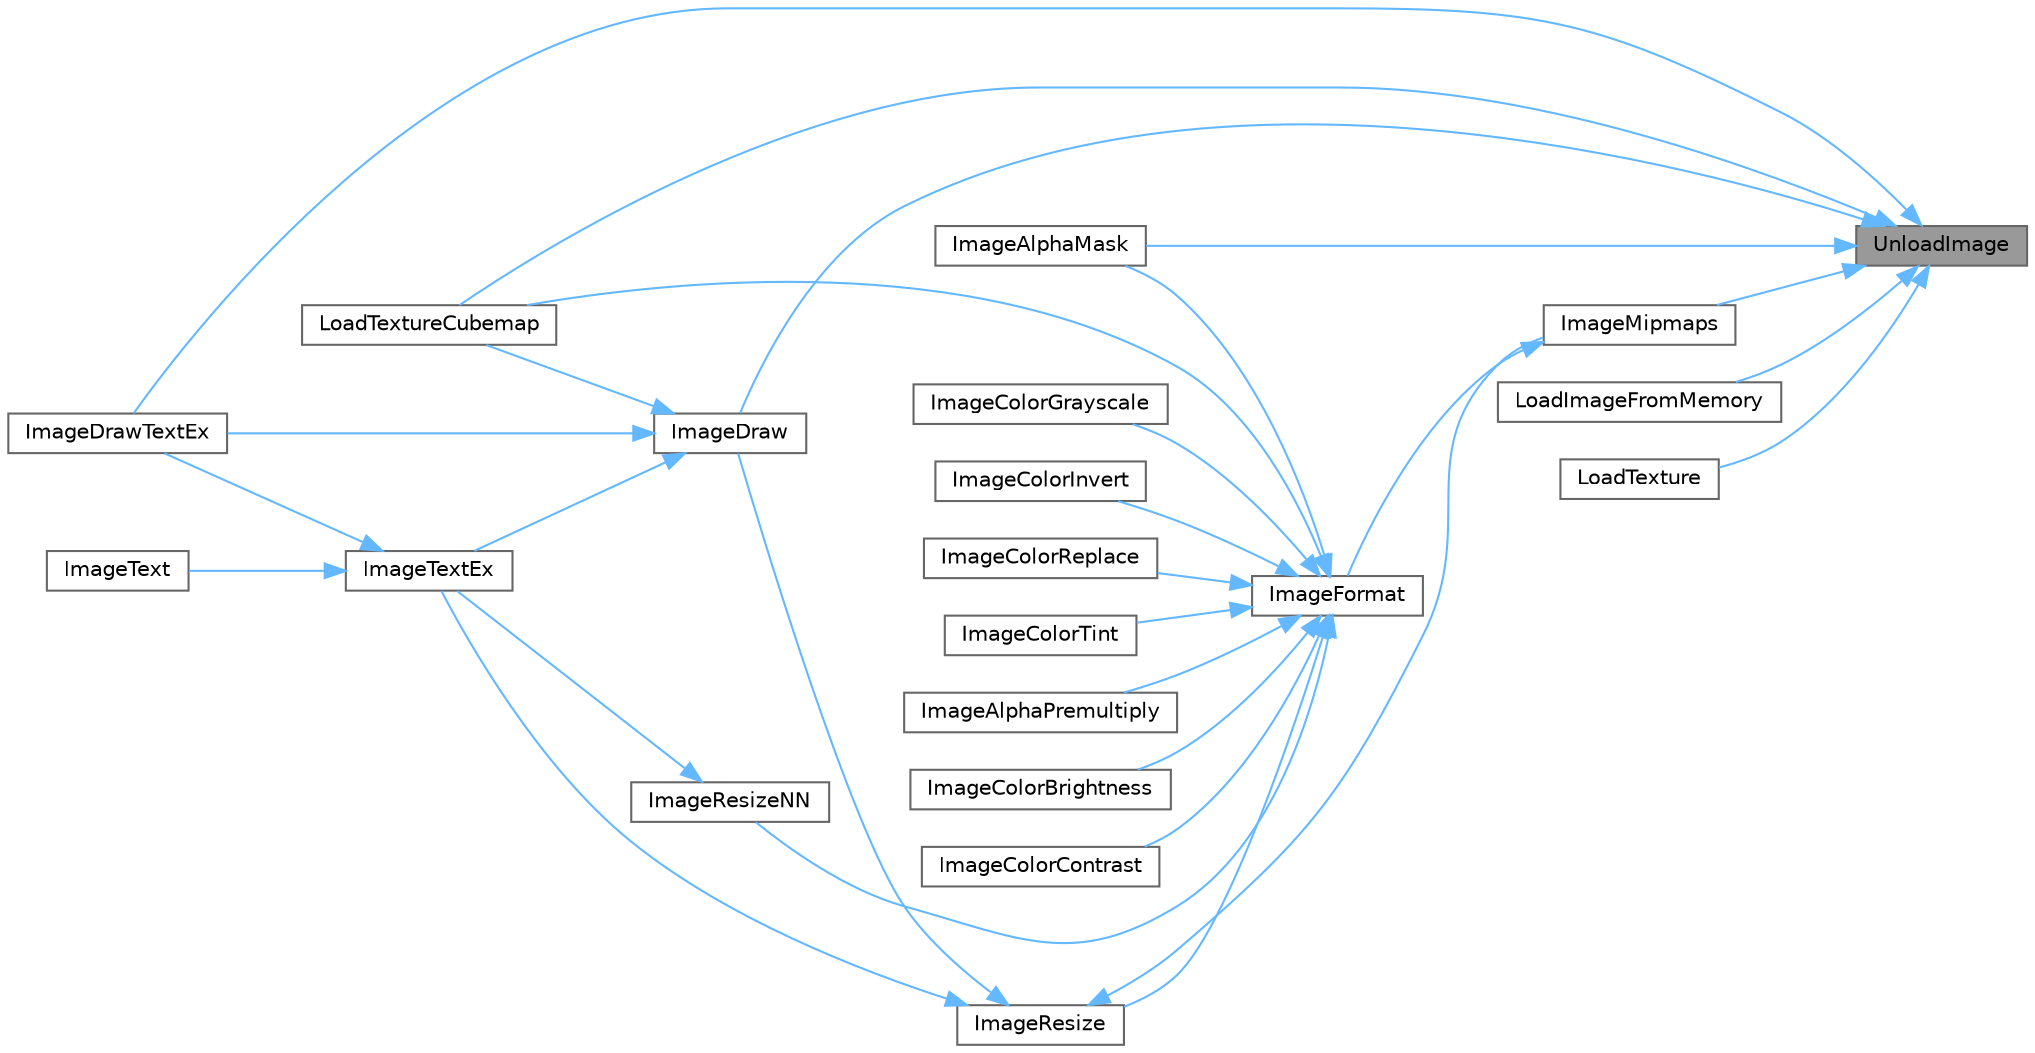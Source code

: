 digraph "UnloadImage"
{
 // LATEX_PDF_SIZE
  bgcolor="transparent";
  edge [fontname=Helvetica,fontsize=10,labelfontname=Helvetica,labelfontsize=10];
  node [fontname=Helvetica,fontsize=10,shape=box,height=0.2,width=0.4];
  rankdir="RL";
  Node1 [id="Node000001",label="UnloadImage",height=0.2,width=0.4,color="gray40", fillcolor="grey60", style="filled", fontcolor="black",tooltip=" "];
  Node1 -> Node2 [id="edge57_Node000001_Node000002",dir="back",color="steelblue1",style="solid",tooltip=" "];
  Node2 [id="Node000002",label="ImageAlphaMask",height=0.2,width=0.4,color="grey40", fillcolor="white", style="filled",URL="$_classes_2lib_2rtextures_8c.html#a8b473e10987b7ed4af34038059786b85",tooltip=" "];
  Node1 -> Node3 [id="edge58_Node000001_Node000003",dir="back",color="steelblue1",style="solid",tooltip=" "];
  Node3 [id="Node000003",label="ImageDraw",height=0.2,width=0.4,color="grey40", fillcolor="white", style="filled",URL="$_classes_2lib_2rtextures_8c.html#ac0388542cc773b0a71b222dca80b09e5",tooltip=" "];
  Node3 -> Node4 [id="edge59_Node000003_Node000004",dir="back",color="steelblue1",style="solid",tooltip=" "];
  Node4 [id="Node000004",label="ImageDrawTextEx",height=0.2,width=0.4,color="grey40", fillcolor="white", style="filled",URL="$_old_2_classes_2lib_2rtextures_8c.html#ada85a7f23a17a93b3f2a460b7ca2be7f",tooltip=" "];
  Node3 -> Node5 [id="edge60_Node000003_Node000005",dir="back",color="steelblue1",style="solid",tooltip=" "];
  Node5 [id="Node000005",label="ImageTextEx",height=0.2,width=0.4,color="grey40", fillcolor="white", style="filled",URL="$_classes_2lib_2rtextures_8c.html#aaa472c3a8288b6056e1b01a1f49a921d",tooltip=" "];
  Node5 -> Node4 [id="edge61_Node000005_Node000004",dir="back",color="steelblue1",style="solid",tooltip=" "];
  Node5 -> Node6 [id="edge62_Node000005_Node000006",dir="back",color="steelblue1",style="solid",tooltip=" "];
  Node6 [id="Node000006",label="ImageText",height=0.2,width=0.4,color="grey40", fillcolor="white", style="filled",URL="$_classes_2lib_2rtextures_8c.html#a0fbcbcad7adc4dfa7ca94aba69a64f67",tooltip=" "];
  Node3 -> Node7 [id="edge63_Node000003_Node000007",dir="back",color="steelblue1",style="solid",tooltip=" "];
  Node7 [id="Node000007",label="LoadTextureCubemap",height=0.2,width=0.4,color="grey40", fillcolor="white", style="filled",URL="$_classes_2lib_2rtextures_8c.html#ae18c61729f24ca6d9e7fc7ef2b79144b",tooltip=" "];
  Node1 -> Node4 [id="edge64_Node000001_Node000004",dir="back",color="steelblue1",style="solid",tooltip=" "];
  Node1 -> Node8 [id="edge65_Node000001_Node000008",dir="back",color="steelblue1",style="solid",tooltip=" "];
  Node8 [id="Node000008",label="ImageMipmaps",height=0.2,width=0.4,color="grey40", fillcolor="white", style="filled",URL="$_classes_2lib_2rtextures_8c.html#a87978fcbd01a52de116c546a857c3c80",tooltip=" "];
  Node8 -> Node9 [id="edge66_Node000008_Node000009",dir="back",color="steelblue1",style="solid",tooltip=" "];
  Node9 [id="Node000009",label="ImageFormat",height=0.2,width=0.4,color="grey40", fillcolor="white", style="filled",URL="$_classes_2lib_2rtextures_8c.html#af1fcaa94648d56c197d773b140c3235f",tooltip=" "];
  Node9 -> Node2 [id="edge67_Node000009_Node000002",dir="back",color="steelblue1",style="solid",tooltip=" "];
  Node9 -> Node10 [id="edge68_Node000009_Node000010",dir="back",color="steelblue1",style="solid",tooltip=" "];
  Node10 [id="Node000010",label="ImageAlphaPremultiply",height=0.2,width=0.4,color="grey40", fillcolor="white", style="filled",URL="$_classes_2lib_2rtextures_8c.html#aecf050cc1cddcaf8c1f28bcb73d50e0a",tooltip=" "];
  Node9 -> Node11 [id="edge69_Node000009_Node000011",dir="back",color="steelblue1",style="solid",tooltip=" "];
  Node11 [id="Node000011",label="ImageColorBrightness",height=0.2,width=0.4,color="grey40", fillcolor="white", style="filled",URL="$_classes_2lib_2rtextures_8c.html#abe62980cc5bc52d98931f3b44b0f2a5e",tooltip=" "];
  Node9 -> Node12 [id="edge70_Node000009_Node000012",dir="back",color="steelblue1",style="solid",tooltip=" "];
  Node12 [id="Node000012",label="ImageColorContrast",height=0.2,width=0.4,color="grey40", fillcolor="white", style="filled",URL="$_classes_2lib_2rtextures_8c.html#ae2e08a89a5fa2d8016379befa3dff1ab",tooltip=" "];
  Node9 -> Node13 [id="edge71_Node000009_Node000013",dir="back",color="steelblue1",style="solid",tooltip=" "];
  Node13 [id="Node000013",label="ImageColorGrayscale",height=0.2,width=0.4,color="grey40", fillcolor="white", style="filled",URL="$_classes_2lib_2rtextures_8c.html#a33a285a34d24b04de3232a4a03718955",tooltip=" "];
  Node9 -> Node14 [id="edge72_Node000009_Node000014",dir="back",color="steelblue1",style="solid",tooltip=" "];
  Node14 [id="Node000014",label="ImageColorInvert",height=0.2,width=0.4,color="grey40", fillcolor="white", style="filled",URL="$_classes_2lib_2rtextures_8c.html#ab1e8f3a278b3b0ef73db4d187923bcff",tooltip=" "];
  Node9 -> Node15 [id="edge73_Node000009_Node000015",dir="back",color="steelblue1",style="solid",tooltip=" "];
  Node15 [id="Node000015",label="ImageColorReplace",height=0.2,width=0.4,color="grey40", fillcolor="white", style="filled",URL="$_classes_2lib_2rtextures_8c.html#aa3a51b0cd0a0abb146158844cfafe1f5",tooltip=" "];
  Node9 -> Node16 [id="edge74_Node000009_Node000016",dir="back",color="steelblue1",style="solid",tooltip=" "];
  Node16 [id="Node000016",label="ImageColorTint",height=0.2,width=0.4,color="grey40", fillcolor="white", style="filled",URL="$_classes_2lib_2rtextures_8c.html#a473885b1d8e228a8d784f287ed866b26",tooltip=" "];
  Node9 -> Node17 [id="edge75_Node000009_Node000017",dir="back",color="steelblue1",style="solid",tooltip=" "];
  Node17 [id="Node000017",label="ImageResize",height=0.2,width=0.4,color="grey40", fillcolor="white", style="filled",URL="$_classes_2lib_2rtextures_8c.html#a8c3562e70fc7a85b202f19ff241d15b5",tooltip=" "];
  Node17 -> Node3 [id="edge76_Node000017_Node000003",dir="back",color="steelblue1",style="solid",tooltip=" "];
  Node17 -> Node8 [id="edge77_Node000017_Node000008",dir="back",color="steelblue1",style="solid",tooltip=" "];
  Node17 -> Node5 [id="edge78_Node000017_Node000005",dir="back",color="steelblue1",style="solid",tooltip=" "];
  Node9 -> Node18 [id="edge79_Node000009_Node000018",dir="back",color="steelblue1",style="solid",tooltip=" "];
  Node18 [id="Node000018",label="ImageResizeNN",height=0.2,width=0.4,color="grey40", fillcolor="white", style="filled",URL="$_classes_2lib_2rtextures_8c.html#ab47ece09cc35f84e1c714894144b7915",tooltip=" "];
  Node18 -> Node5 [id="edge80_Node000018_Node000005",dir="back",color="steelblue1",style="solid",tooltip=" "];
  Node9 -> Node7 [id="edge81_Node000009_Node000007",dir="back",color="steelblue1",style="solid",tooltip=" "];
  Node1 -> Node19 [id="edge82_Node000001_Node000019",dir="back",color="steelblue1",style="solid",tooltip=" "];
  Node19 [id="Node000019",label="LoadImageFromMemory",height=0.2,width=0.4,color="grey40", fillcolor="white", style="filled",URL="$_old_2_classes_2lib_2rtextures_8c.html#a57ae2022dae8e3cbc0d144bcf7e6b5f0",tooltip=" "];
  Node1 -> Node20 [id="edge83_Node000001_Node000020",dir="back",color="steelblue1",style="solid",tooltip=" "];
  Node20 [id="Node000020",label="LoadTexture",height=0.2,width=0.4,color="grey40", fillcolor="white", style="filled",URL="$_classes_2lib_2rtextures_8c.html#a088824ea1b009f6ec002cdba66ea9826",tooltip=" "];
  Node1 -> Node7 [id="edge84_Node000001_Node000007",dir="back",color="steelblue1",style="solid",tooltip=" "];
}
